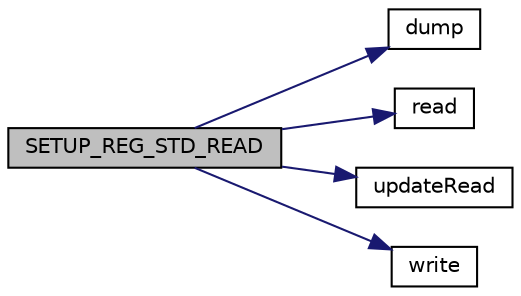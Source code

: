 digraph "SETUP_REG_STD_READ"
{
  edge [fontname="Helvetica",fontsize="10",labelfontname="Helvetica",labelfontsize="10"];
  node [fontname="Helvetica",fontsize="10",shape=record];
  rankdir="LR";
  Node231 [label="SETUP_REG_STD_READ",height=0.2,width=0.4,color="black", fillcolor="grey75", style="filled", fontcolor="black"];
  Node231 -> Node232 [color="midnightblue",fontsize="10",style="solid",fontname="Helvetica"];
  Node232 [label="dump",height=0.2,width=0.4,color="black", fillcolor="white", style="filled",URL="$d4/d1f/system__common__registers_8h.html#a5ef79f79723cddd5234dc46d851bc381"];
  Node231 -> Node233 [color="midnightblue",fontsize="10",style="solid",fontname="Helvetica"];
  Node233 [label="read",height=0.2,width=0.4,color="black", fillcolor="white", style="filled",URL="$d4/d1f/system__common__registers_8h.html#a2c76dbf050afa9ab8abee9ae0302150e"];
  Node231 -> Node234 [color="midnightblue",fontsize="10",style="solid",fontname="Helvetica"];
  Node234 [label="updateRead",height=0.2,width=0.4,color="black", fillcolor="white", style="filled",URL="$d4/d1f/system__common__registers_8h.html#af2143aea21560fb64a920e9dd421d060"];
  Node231 -> Node235 [color="midnightblue",fontsize="10",style="solid",fontname="Helvetica"];
  Node235 [label="write",height=0.2,width=0.4,color="black", fillcolor="white", style="filled",URL="$d4/d1f/system__common__registers_8h.html#a1b0b8be141a47a8a7fcb470b2f68aabe"];
}
